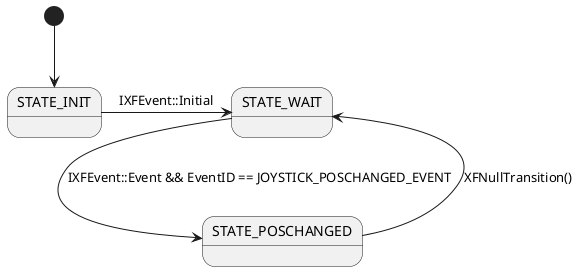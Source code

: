 @startuml
[*] --> STATE_INIT
STATE_INIT -> STATE_WAIT : IXFEvent::Initial
STATE_WAIT --> STATE_POSCHANGED : IXFEvent::Event && EventID == JOYSTICK_POSCHANGED_EVENT
STATE_POSCHANGED --> STATE_WAIT : XFNullTransition()
@enduml